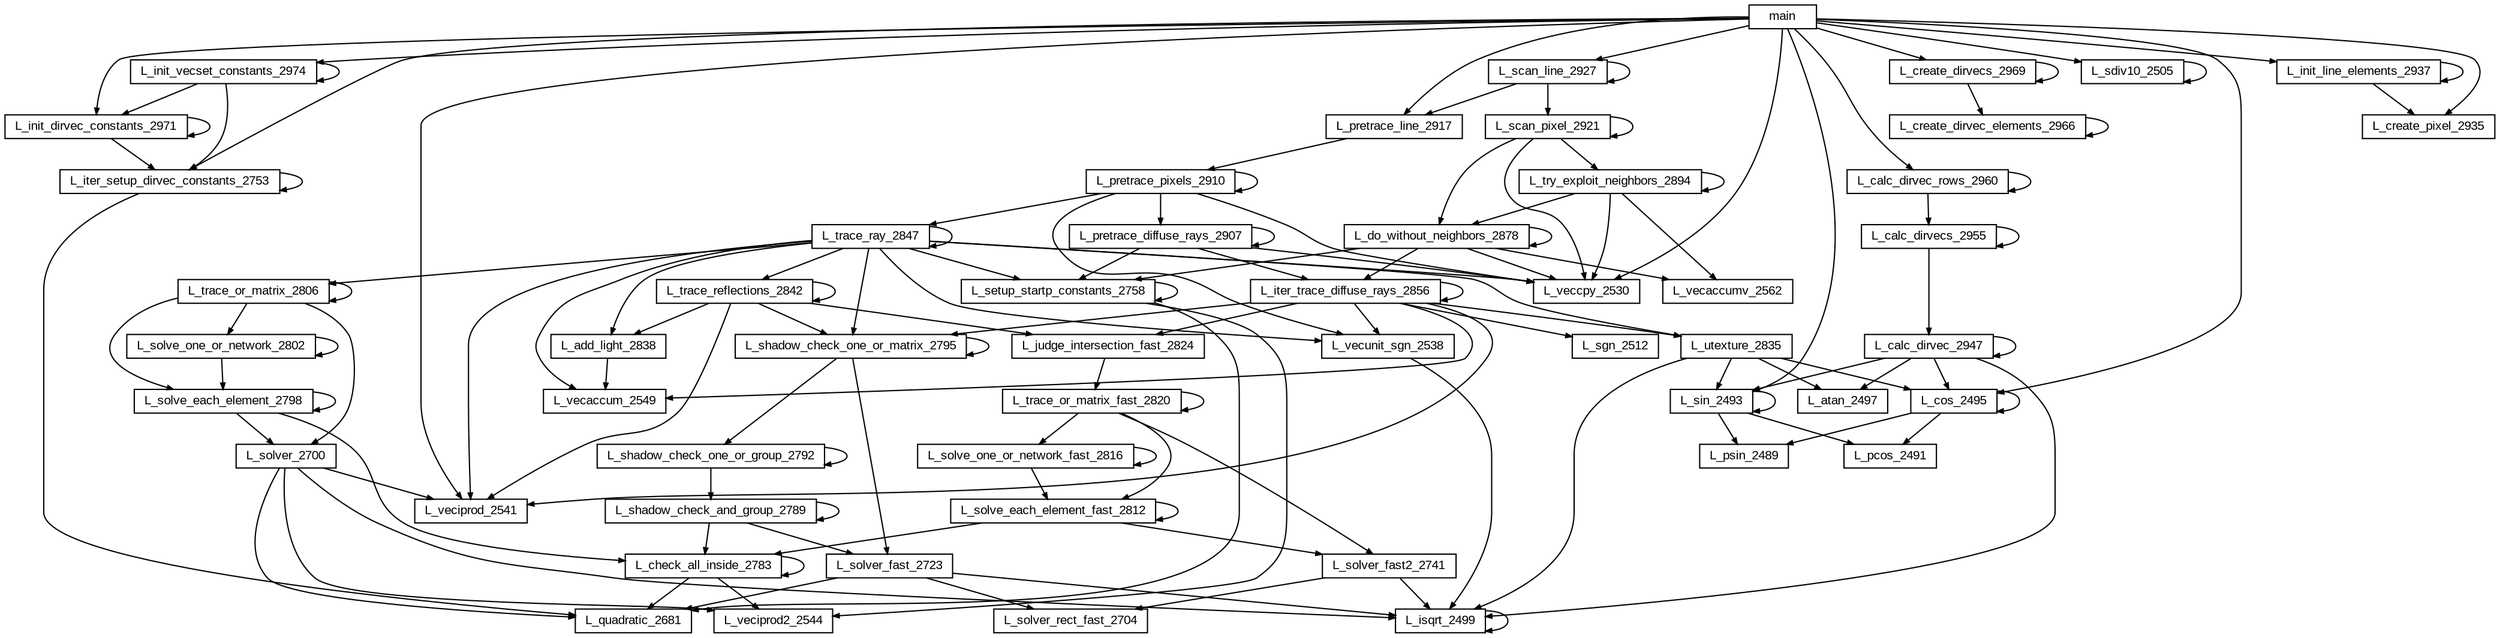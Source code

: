 digraph raytrace_main {
	graph [ranksep = 0.35, nodesep = 0.25]
	node [shape = box, fontname = "ARIAL", fontsize = 10, height = 0.15]
	edge [fontsize = 8, arrowsize = 0.5]
	"main" -> "L_sin_2493";
	"main" -> "L_init_dirvec_constants_2971";
	"main" -> "L_init_vecset_constants_2974";
	"main" -> "L_iter_setup_dirvec_constants_2753";
	"main" -> "L_pretrace_line_2917";
	"main" -> "L_scan_line_2927";
	"main" -> "L_veciprod_2541";
	"main" -> "L_veccpy_2530";
	"main" -> "L_calc_dirvec_rows_2960";
	"main" -> "L_create_dirvecs_2969";
	"main" -> "L_sdiv10_2505";
	"main" -> "L_cos_2495";
	"main" -> "L_init_line_elements_2937";
	"main" -> "L_create_pixel_2935";
	"L_sin_2493" -> "L_pcos_2491";
	"L_sin_2493" -> "L_psin_2489";
	"L_sin_2493" -> "L_sin_2493";
	"L_cos_2495" -> "L_psin_2489";
	"L_cos_2495" -> "L_pcos_2491";
	"L_cos_2495" -> "L_cos_2495";
	"L_isqrt_2499" -> "L_isqrt_2499";
	"L_sdiv10_2505" -> "L_sdiv10_2505";
	"L_vecunit_sgn_2538" -> "L_isqrt_2499";
	"L_solver_2700" -> "L_quadratic_2681";
	"L_solver_2700" -> "L_isqrt_2499";
	"L_solver_2700" -> "L_veciprod2_2544";
	"L_solver_2700" -> "L_veciprod_2541";
	"L_solver_fast_2723" -> "L_solver_rect_fast_2704";
	"L_solver_fast_2723" -> "L_isqrt_2499";
	"L_solver_fast_2723" -> "L_quadratic_2681";
	"L_solver_fast2_2741" -> "L_isqrt_2499";
	"L_solver_fast2_2741" -> "L_solver_rect_fast_2704";
	"L_iter_setup_dirvec_constants_2753" -> "L_iter_setup_dirvec_constants_2753";
	"L_iter_setup_dirvec_constants_2753" -> "L_quadratic_2681";
	"L_setup_startp_constants_2758" -> "L_veciprod2_2544";
	"L_setup_startp_constants_2758" -> "L_quadratic_2681";
	"L_setup_startp_constants_2758" -> "L_setup_startp_constants_2758";
	"L_check_all_inside_2783" -> "L_veciprod2_2544";
	"L_check_all_inside_2783" -> "L_quadratic_2681";
	"L_check_all_inside_2783" -> "L_check_all_inside_2783";
	"L_shadow_check_and_group_2789" -> "L_shadow_check_and_group_2789";
	"L_shadow_check_and_group_2789" -> "L_check_all_inside_2783";
	"L_shadow_check_and_group_2789" -> "L_solver_fast_2723";
	"L_shadow_check_one_or_group_2792" -> "L_shadow_check_one_or_group_2792";
	"L_shadow_check_one_or_group_2792" -> "L_shadow_check_and_group_2789";
	"L_shadow_check_one_or_matrix_2795" -> "L_shadow_check_one_or_matrix_2795";
	"L_shadow_check_one_or_matrix_2795" -> "L_solver_fast_2723";
	"L_shadow_check_one_or_matrix_2795" -> "L_shadow_check_one_or_group_2792";
	"L_solve_each_element_2798" -> "L_check_all_inside_2783";
	"L_solve_each_element_2798" -> "L_solve_each_element_2798";
	"L_solve_each_element_2798" -> "L_solver_2700";
	"L_solve_one_or_network_2802" -> "L_solve_one_or_network_2802";
	"L_solve_one_or_network_2802" -> "L_solve_each_element_2798";
	"L_trace_or_matrix_2806" -> "L_trace_or_matrix_2806";
	"L_trace_or_matrix_2806" -> "L_solver_2700";
	"L_trace_or_matrix_2806" -> "L_solve_each_element_2798";
	"L_trace_or_matrix_2806" -> "L_solve_one_or_network_2802";
	"L_solve_each_element_fast_2812" -> "L_solver_fast2_2741";
	"L_solve_each_element_fast_2812" -> "L_solve_each_element_fast_2812";
	"L_solve_each_element_fast_2812" -> "L_check_all_inside_2783";
	"L_solve_one_or_network_fast_2816" -> "L_solve_one_or_network_fast_2816";
	"L_solve_one_or_network_fast_2816" -> "L_solve_each_element_fast_2812";
	"L_trace_or_matrix_fast_2820" -> "L_trace_or_matrix_fast_2820";
	"L_trace_or_matrix_fast_2820" -> "L_solver_fast2_2741";
	"L_trace_or_matrix_fast_2820" -> "L_solve_each_element_fast_2812";
	"L_trace_or_matrix_fast_2820" -> "L_solve_one_or_network_fast_2816";
	"L_judge_intersection_fast_2824" -> "L_trace_or_matrix_fast_2820";
	"L_utexture_2835" -> "L_atan_2497";
	"L_utexture_2835" -> "L_cos_2495";
	"L_utexture_2835" -> "L_isqrt_2499";
	"L_utexture_2835" -> "L_sin_2493";
	"L_add_light_2838" -> "L_vecaccum_2549";
	"L_trace_reflections_2842" -> "L_judge_intersection_fast_2824";
	"L_trace_reflections_2842" -> "L_shadow_check_one_or_matrix_2795";
	"L_trace_reflections_2842" -> "L_add_light_2838";
	"L_trace_reflections_2842" -> "L_veciprod_2541";
	"L_trace_reflections_2842" -> "L_trace_reflections_2842";
	"L_trace_ray_2847" -> "L_trace_or_matrix_2806";
	"L_trace_ray_2847" -> "L_veccpy_2530";
	"L_trace_ray_2847" -> "L_utexture_2835";
	"L_trace_ray_2847" -> "L_vecaccum_2549";
	"L_trace_ray_2847" -> "L_shadow_check_one_or_matrix_2795";
	"L_trace_ray_2847" -> "L_add_light_2838";
	"L_trace_ray_2847" -> "L_trace_ray_2847";
	"L_trace_ray_2847" -> "L_trace_reflections_2842";
	"L_trace_ray_2847" -> "L_setup_startp_constants_2758";
	"L_trace_ray_2847" -> "L_vecunit_sgn_2538";
	"L_trace_ray_2847" -> "L_veciprod_2541";
	"L_iter_trace_diffuse_rays_2856" -> "L_iter_trace_diffuse_rays_2856";
	"L_iter_trace_diffuse_rays_2856" -> "L_judge_intersection_fast_2824";
	"L_iter_trace_diffuse_rays_2856" -> "L_shadow_check_one_or_matrix_2795";
	"L_iter_trace_diffuse_rays_2856" -> "L_vecaccum_2549";
	"L_iter_trace_diffuse_rays_2856" -> "L_utexture_2835";
	"L_iter_trace_diffuse_rays_2856" -> "L_vecunit_sgn_2538";
	"L_iter_trace_diffuse_rays_2856" -> "L_sgn_2512";
	"L_iter_trace_diffuse_rays_2856" -> "L_veciprod_2541";
	"L_do_without_neighbors_2878" -> "L_vecaccumv_2562";
	"L_do_without_neighbors_2878" -> "L_setup_startp_constants_2758";
	"L_do_without_neighbors_2878" -> "L_iter_trace_diffuse_rays_2856";
	"L_do_without_neighbors_2878" -> "L_veccpy_2530";
	"L_do_without_neighbors_2878" -> "L_do_without_neighbors_2878";
	"L_try_exploit_neighbors_2894" -> "L_veccpy_2530";
	"L_try_exploit_neighbors_2894" -> "L_vecaccumv_2562";
	"L_try_exploit_neighbors_2894" -> "L_try_exploit_neighbors_2894";
	"L_try_exploit_neighbors_2894" -> "L_do_without_neighbors_2878";
	"L_pretrace_diffuse_rays_2907" -> "L_veccpy_2530";
	"L_pretrace_diffuse_rays_2907" -> "L_setup_startp_constants_2758";
	"L_pretrace_diffuse_rays_2907" -> "L_iter_trace_diffuse_rays_2856";
	"L_pretrace_diffuse_rays_2907" -> "L_pretrace_diffuse_rays_2907";
	"L_pretrace_pixels_2910" -> "L_veccpy_2530";
	"L_pretrace_pixels_2910" -> "L_trace_ray_2847";
	"L_pretrace_pixels_2910" -> "L_pretrace_pixels_2910";
	"L_pretrace_pixels_2910" -> "L_pretrace_diffuse_rays_2907";
	"L_pretrace_pixels_2910" -> "L_vecunit_sgn_2538";
	"L_pretrace_line_2917" -> "L_pretrace_pixels_2910";
	"L_scan_pixel_2921" -> "L_scan_pixel_2921";
	"L_scan_pixel_2921" -> "L_try_exploit_neighbors_2894";
	"L_scan_pixel_2921" -> "L_do_without_neighbors_2878";
	"L_scan_pixel_2921" -> "L_veccpy_2530";
	"L_scan_line_2927" -> "L_pretrace_line_2917";
	"L_scan_line_2927" -> "L_scan_pixel_2921";
	"L_scan_line_2927" -> "L_scan_line_2927";
	"L_init_line_elements_2937" -> "L_init_line_elements_2937";
	"L_init_line_elements_2937" -> "L_create_pixel_2935";
	"L_calc_dirvec_2947" -> "L_isqrt_2499";
	"L_calc_dirvec_2947" -> "L_cos_2495";
	"L_calc_dirvec_2947" -> "L_calc_dirvec_2947";
	"L_calc_dirvec_2947" -> "L_sin_2493";
	"L_calc_dirvec_2947" -> "L_atan_2497";
	"L_calc_dirvecs_2955" -> "L_calc_dirvec_2947";
	"L_calc_dirvecs_2955" -> "L_calc_dirvecs_2955";
	"L_calc_dirvec_rows_2960" -> "L_calc_dirvecs_2955";
	"L_calc_dirvec_rows_2960" -> "L_calc_dirvec_rows_2960";
	"L_create_dirvec_elements_2966" -> "L_create_dirvec_elements_2966";
	"L_create_dirvecs_2969" -> "L_create_dirvecs_2969";
	"L_create_dirvecs_2969" -> "L_create_dirvec_elements_2966";
	"L_init_dirvec_constants_2971" -> "L_iter_setup_dirvec_constants_2753";
	"L_init_dirvec_constants_2971" -> "L_init_dirvec_constants_2971";
	"L_init_vecset_constants_2974" -> "L_init_vecset_constants_2974";
	"L_init_vecset_constants_2974" -> "L_init_dirvec_constants_2971";
	"L_init_vecset_constants_2974" -> "L_iter_setup_dirvec_constants_2753";
}
